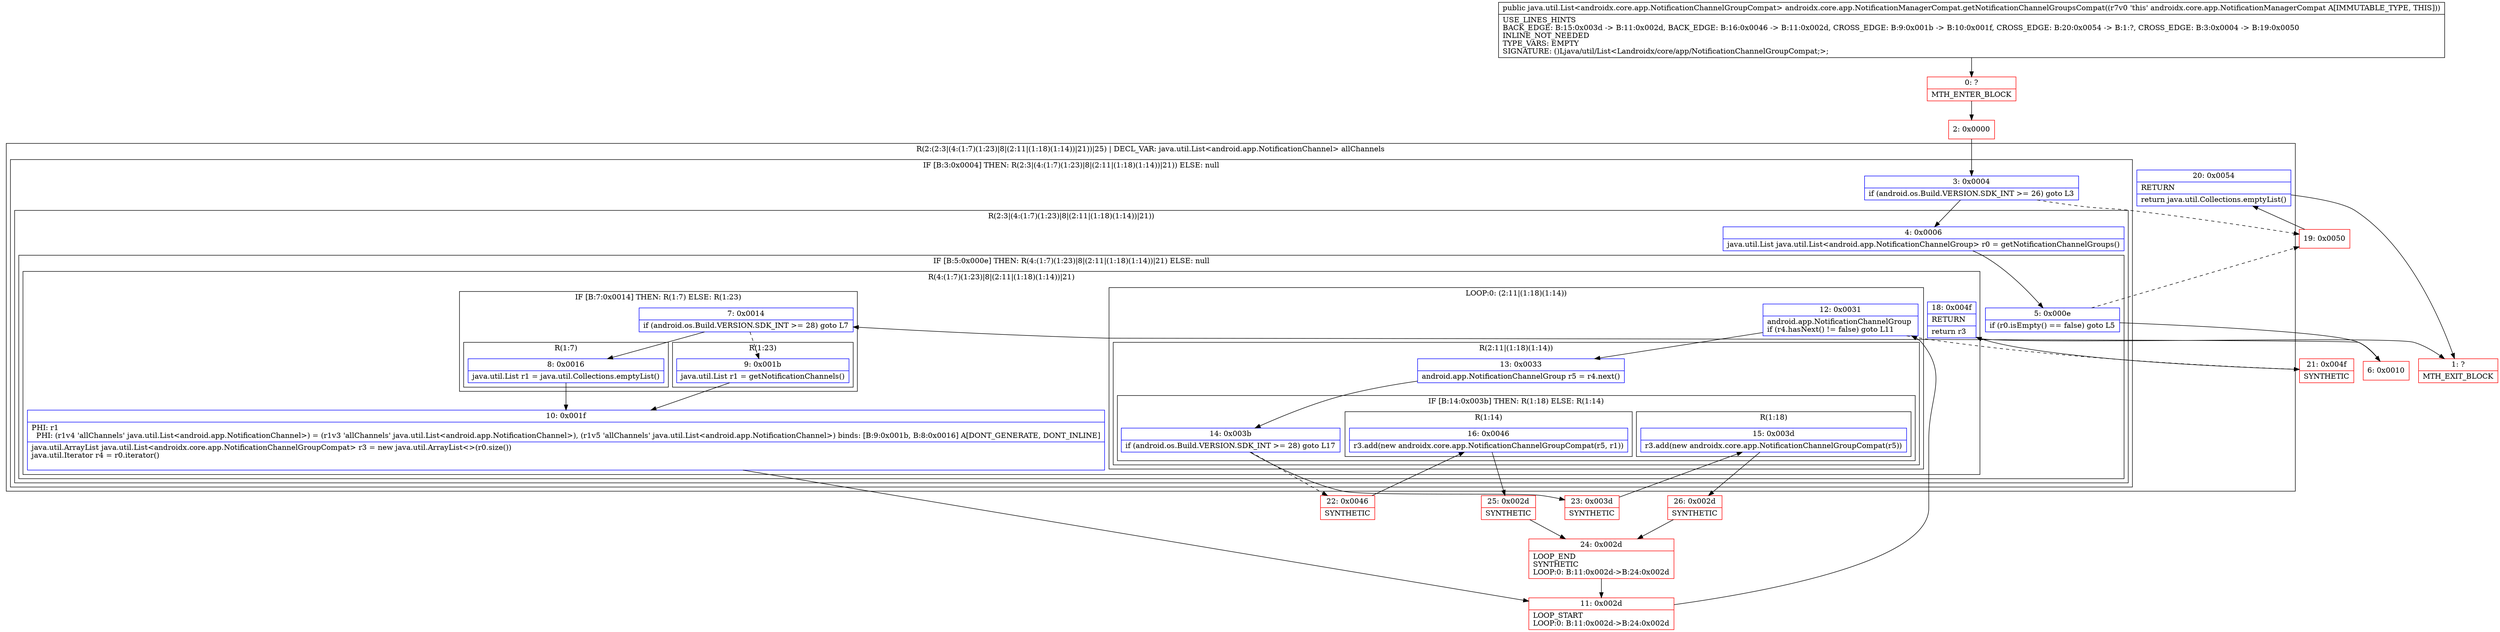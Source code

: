 digraph "CFG forandroidx.core.app.NotificationManagerCompat.getNotificationChannelGroupsCompat()Ljava\/util\/List;" {
subgraph cluster_Region_1112477740 {
label = "R(2:(2:3|(4:(1:7)(1:23)|8|(2:11|(1:18)(1:14))|21))|25) | DECL_VAR: java.util.List\<android.app.NotificationChannel\> allChannels\l";
node [shape=record,color=blue];
subgraph cluster_IfRegion_533548230 {
label = "IF [B:3:0x0004] THEN: R(2:3|(4:(1:7)(1:23)|8|(2:11|(1:18)(1:14))|21)) ELSE: null";
node [shape=record,color=blue];
Node_3 [shape=record,label="{3\:\ 0x0004|if (android.os.Build.VERSION.SDK_INT \>= 26) goto L3\l}"];
subgraph cluster_Region_2002318325 {
label = "R(2:3|(4:(1:7)(1:23)|8|(2:11|(1:18)(1:14))|21))";
node [shape=record,color=blue];
Node_4 [shape=record,label="{4\:\ 0x0006|java.util.List java.util.List\<android.app.NotificationChannelGroup\> r0 = getNotificationChannelGroups()\l}"];
subgraph cluster_IfRegion_1460785665 {
label = "IF [B:5:0x000e] THEN: R(4:(1:7)(1:23)|8|(2:11|(1:18)(1:14))|21) ELSE: null";
node [shape=record,color=blue];
Node_5 [shape=record,label="{5\:\ 0x000e|if (r0.isEmpty() == false) goto L5\l}"];
subgraph cluster_Region_830355834 {
label = "R(4:(1:7)(1:23)|8|(2:11|(1:18)(1:14))|21)";
node [shape=record,color=blue];
subgraph cluster_IfRegion_883140148 {
label = "IF [B:7:0x0014] THEN: R(1:7) ELSE: R(1:23)";
node [shape=record,color=blue];
Node_7 [shape=record,label="{7\:\ 0x0014|if (android.os.Build.VERSION.SDK_INT \>= 28) goto L7\l}"];
subgraph cluster_Region_1145942009 {
label = "R(1:7)";
node [shape=record,color=blue];
Node_8 [shape=record,label="{8\:\ 0x0016|java.util.List r1 = java.util.Collections.emptyList()\l}"];
}
subgraph cluster_Region_1958362560 {
label = "R(1:23)";
node [shape=record,color=blue];
Node_9 [shape=record,label="{9\:\ 0x001b|java.util.List r1 = getNotificationChannels()\l}"];
}
}
Node_10 [shape=record,label="{10\:\ 0x001f|PHI: r1 \l  PHI: (r1v4 'allChannels' java.util.List\<android.app.NotificationChannel\>) = (r1v3 'allChannels' java.util.List\<android.app.NotificationChannel\>), (r1v5 'allChannels' java.util.List\<android.app.NotificationChannel\>) binds: [B:9:0x001b, B:8:0x0016] A[DONT_GENERATE, DONT_INLINE]\l|java.util.ArrayList java.util.List\<androidx.core.app.NotificationChannelGroupCompat\> r3 = new java.util.ArrayList\<\>(r0.size())\ljava.util.Iterator r4 = r0.iterator()\l\l}"];
subgraph cluster_LoopRegion_1493473470 {
label = "LOOP:0: (2:11|(1:18)(1:14))";
node [shape=record,color=blue];
Node_12 [shape=record,label="{12\:\ 0x0031|android.app.NotificationChannelGroup \lif (r4.hasNext() != false) goto L11\l}"];
subgraph cluster_Region_1668300226 {
label = "R(2:11|(1:18)(1:14))";
node [shape=record,color=blue];
Node_13 [shape=record,label="{13\:\ 0x0033|android.app.NotificationChannelGroup r5 = r4.next()\l}"];
subgraph cluster_IfRegion_380560918 {
label = "IF [B:14:0x003b] THEN: R(1:18) ELSE: R(1:14)";
node [shape=record,color=blue];
Node_14 [shape=record,label="{14\:\ 0x003b|if (android.os.Build.VERSION.SDK_INT \>= 28) goto L17\l}"];
subgraph cluster_Region_487980203 {
label = "R(1:18)";
node [shape=record,color=blue];
Node_15 [shape=record,label="{15\:\ 0x003d|r3.add(new androidx.core.app.NotificationChannelGroupCompat(r5))\l}"];
}
subgraph cluster_Region_1575007130 {
label = "R(1:14)";
node [shape=record,color=blue];
Node_16 [shape=record,label="{16\:\ 0x0046|r3.add(new androidx.core.app.NotificationChannelGroupCompat(r5, r1))\l}"];
}
}
}
}
Node_18 [shape=record,label="{18\:\ 0x004f|RETURN\l|return r3\l}"];
}
}
}
}
Node_20 [shape=record,label="{20\:\ 0x0054|RETURN\l|return java.util.Collections.emptyList()\l}"];
}
Node_0 [shape=record,color=red,label="{0\:\ ?|MTH_ENTER_BLOCK\l}"];
Node_2 [shape=record,color=red,label="{2\:\ 0x0000}"];
Node_6 [shape=record,color=red,label="{6\:\ 0x0010}"];
Node_11 [shape=record,color=red,label="{11\:\ 0x002d|LOOP_START\lLOOP:0: B:11:0x002d\-\>B:24:0x002d\l}"];
Node_22 [shape=record,color=red,label="{22\:\ 0x0046|SYNTHETIC\l}"];
Node_25 [shape=record,color=red,label="{25\:\ 0x002d|SYNTHETIC\l}"];
Node_24 [shape=record,color=red,label="{24\:\ 0x002d|LOOP_END\lSYNTHETIC\lLOOP:0: B:11:0x002d\-\>B:24:0x002d\l}"];
Node_23 [shape=record,color=red,label="{23\:\ 0x003d|SYNTHETIC\l}"];
Node_26 [shape=record,color=red,label="{26\:\ 0x002d|SYNTHETIC\l}"];
Node_21 [shape=record,color=red,label="{21\:\ 0x004f|SYNTHETIC\l}"];
Node_1 [shape=record,color=red,label="{1\:\ ?|MTH_EXIT_BLOCK\l}"];
Node_19 [shape=record,color=red,label="{19\:\ 0x0050}"];
MethodNode[shape=record,label="{public java.util.List\<androidx.core.app.NotificationChannelGroupCompat\> androidx.core.app.NotificationManagerCompat.getNotificationChannelGroupsCompat((r7v0 'this' androidx.core.app.NotificationManagerCompat A[IMMUTABLE_TYPE, THIS]))  | USE_LINES_HINTS\lBACK_EDGE: B:15:0x003d \-\> B:11:0x002d, BACK_EDGE: B:16:0x0046 \-\> B:11:0x002d, CROSS_EDGE: B:9:0x001b \-\> B:10:0x001f, CROSS_EDGE: B:20:0x0054 \-\> B:1:?, CROSS_EDGE: B:3:0x0004 \-\> B:19:0x0050\lINLINE_NOT_NEEDED\lTYPE_VARS: EMPTY\lSIGNATURE: ()Ljava\/util\/List\<Landroidx\/core\/app\/NotificationChannelGroupCompat;\>;\l}"];
MethodNode -> Node_0;Node_3 -> Node_4;
Node_3 -> Node_19[style=dashed];
Node_4 -> Node_5;
Node_5 -> Node_6;
Node_5 -> Node_19[style=dashed];
Node_7 -> Node_8;
Node_7 -> Node_9[style=dashed];
Node_8 -> Node_10;
Node_9 -> Node_10;
Node_10 -> Node_11;
Node_12 -> Node_13;
Node_12 -> Node_21[style=dashed];
Node_13 -> Node_14;
Node_14 -> Node_22[style=dashed];
Node_14 -> Node_23;
Node_15 -> Node_26;
Node_16 -> Node_25;
Node_18 -> Node_1;
Node_20 -> Node_1;
Node_0 -> Node_2;
Node_2 -> Node_3;
Node_6 -> Node_7;
Node_11 -> Node_12;
Node_22 -> Node_16;
Node_25 -> Node_24;
Node_24 -> Node_11;
Node_23 -> Node_15;
Node_26 -> Node_24;
Node_21 -> Node_18;
Node_19 -> Node_20;
}

